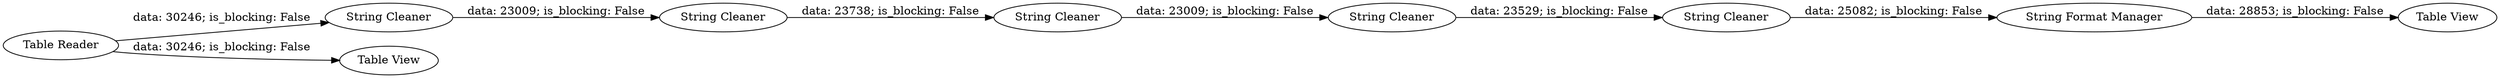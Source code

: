 digraph {
	"-4740903283699198589_6" [label="String Format Manager"]
	"-4740903283699198589_8" [label="String Cleaner"]
	"-4740903283699198589_9" [label="Table View"]
	"-4740903283699198589_5" [label="String Cleaner"]
	"-4740903283699198589_2" [label="String Cleaner"]
	"-4740903283699198589_10" [label="Table View"]
	"-4740903283699198589_7" [label="String Cleaner"]
	"-4740903283699198589_12" [label="Table Reader"]
	"-4740903283699198589_4" [label="String Cleaner"]
	"-4740903283699198589_6" -> "-4740903283699198589_9" [label="data: 28853; is_blocking: False"]
	"-4740903283699198589_5" -> "-4740903283699198589_7" [label="data: 23009; is_blocking: False"]
	"-4740903283699198589_12" -> "-4740903283699198589_2" [label="data: 30246; is_blocking: False"]
	"-4740903283699198589_7" -> "-4740903283699198589_8" [label="data: 23529; is_blocking: False"]
	"-4740903283699198589_4" -> "-4740903283699198589_5" [label="data: 23738; is_blocking: False"]
	"-4740903283699198589_12" -> "-4740903283699198589_10" [label="data: 30246; is_blocking: False"]
	"-4740903283699198589_2" -> "-4740903283699198589_4" [label="data: 23009; is_blocking: False"]
	"-4740903283699198589_8" -> "-4740903283699198589_6" [label="data: 25082; is_blocking: False"]
	rankdir=LR
}
